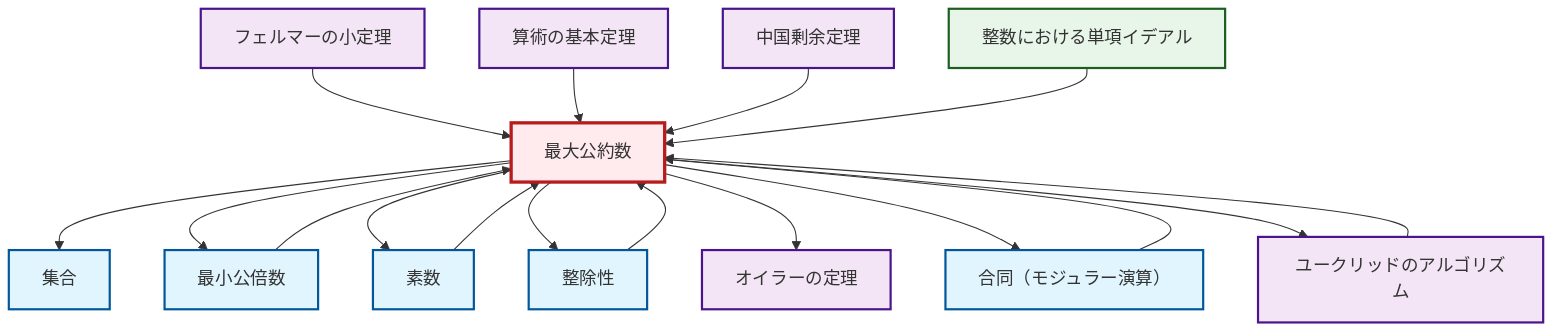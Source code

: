 graph TD
    classDef definition fill:#e1f5fe,stroke:#01579b,stroke-width:2px
    classDef theorem fill:#f3e5f5,stroke:#4a148c,stroke-width:2px
    classDef axiom fill:#fff3e0,stroke:#e65100,stroke-width:2px
    classDef example fill:#e8f5e9,stroke:#1b5e20,stroke-width:2px
    classDef current fill:#ffebee,stroke:#b71c1c,stroke-width:3px
    thm-fermat-little["フェルマーの小定理"]:::theorem
    def-congruence["合同（モジュラー演算）"]:::definition
    thm-euclidean-algorithm["ユークリッドのアルゴリズム"]:::theorem
    ex-principal-ideal["整数における単項イデアル"]:::example
    thm-euler["オイラーの定理"]:::theorem
    def-divisibility["整除性"]:::definition
    def-lcm["最小公倍数"]:::definition
    def-set["集合"]:::definition
    thm-chinese-remainder["中国剰余定理"]:::theorem
    thm-fundamental-arithmetic["算術の基本定理"]:::theorem
    def-gcd["最大公約数"]:::definition
    def-prime["素数"]:::definition
    def-lcm --> def-gcd
    def-prime --> def-gcd
    def-gcd --> def-set
    thm-fermat-little --> def-gcd
    def-gcd --> def-lcm
    thm-fundamental-arithmetic --> def-gcd
    def-gcd --> def-prime
    thm-chinese-remainder --> def-gcd
    def-congruence --> def-gcd
    ex-principal-ideal --> def-gcd
    def-divisibility --> def-gcd
    def-gcd --> def-divisibility
    def-gcd --> thm-euler
    thm-euclidean-algorithm --> def-gcd
    def-gcd --> def-congruence
    def-gcd --> thm-euclidean-algorithm
    class def-gcd current